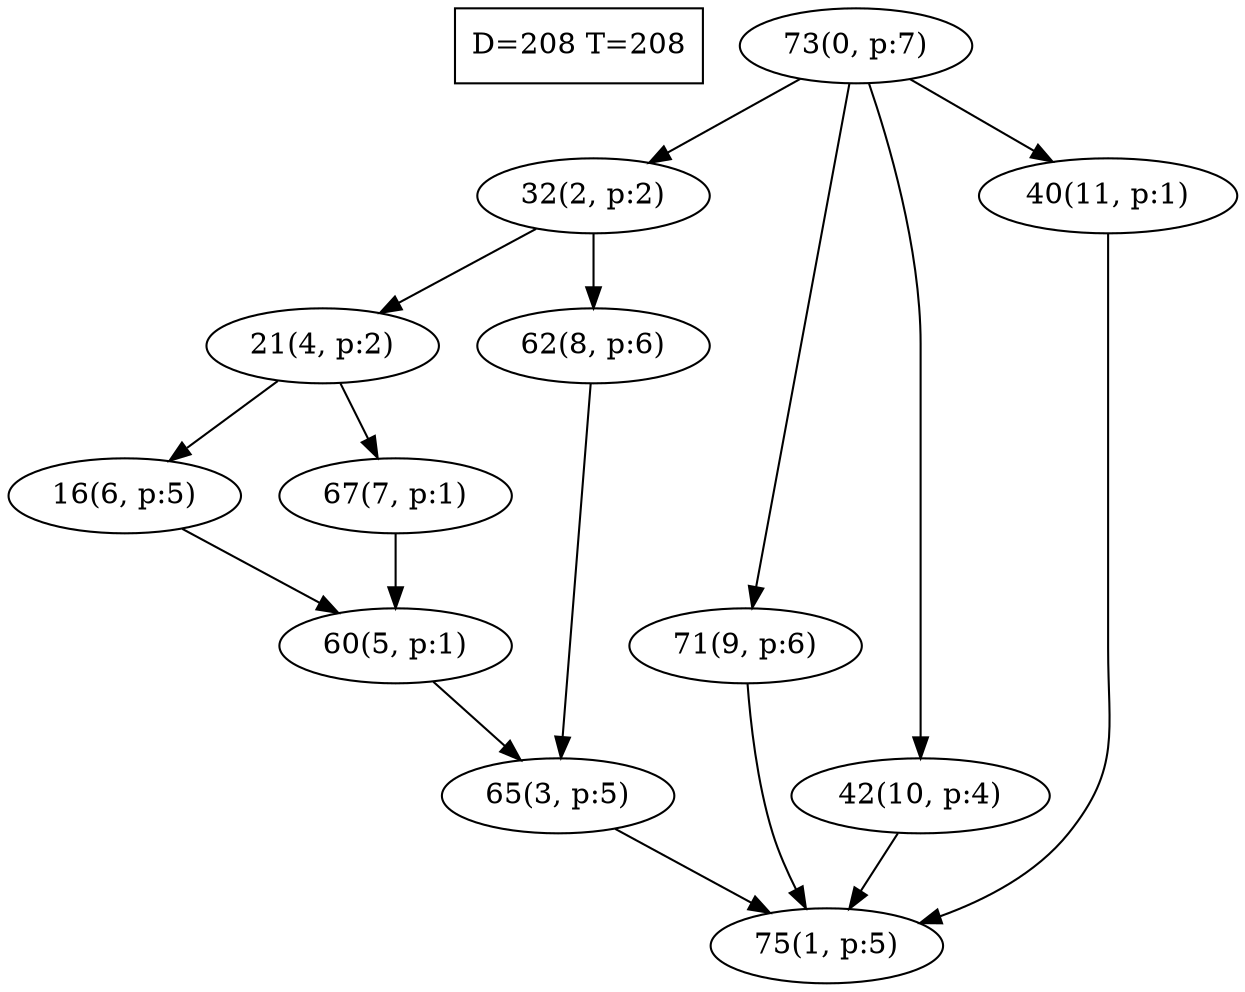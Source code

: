 digraph Task {
i [shape=box, label="D=208 T=208"]; 
0 [label="73(0, p:7)"];
1 [label="75(1, p:5)"];
2 [label="32(2, p:2)"];
3 [label="65(3, p:5)"];
4 [label="21(4, p:2)"];
5 [label="60(5, p:1)"];
6 [label="16(6, p:5)"];
7 [label="67(7, p:1)"];
8 [label="62(8, p:6)"];
9 [label="71(9, p:6)"];
10 [label="42(10, p:4)"];
11 [label="40(11, p:1)"];
0 -> 2;
0 -> 9;
0 -> 10;
0 -> 11;
2 -> 4;
2 -> 8;
3 -> 1;
4 -> 6;
4 -> 7;
5 -> 3;
6 -> 5;
7 -> 5;
8 -> 3;
9 -> 1;
10 -> 1;
11 -> 1;
}